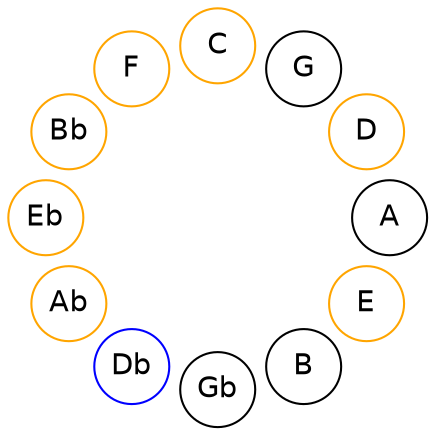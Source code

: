 
graph {

layout = circo;
mindist = .1

node [shape = circle, fontname = Helvetica, margin = 0]
edge [style=invis]

subgraph 1 {
	E -- B -- Gb -- Db -- Ab -- Eb -- Bb -- F -- C -- G -- D -- A -- E
}

E [color=orange];
Db [color=blue];
Ab [color=orange];
Eb [color=orange];
Bb [color=orange];
F [color=orange];
C [color=orange];
D [color=orange];
}
